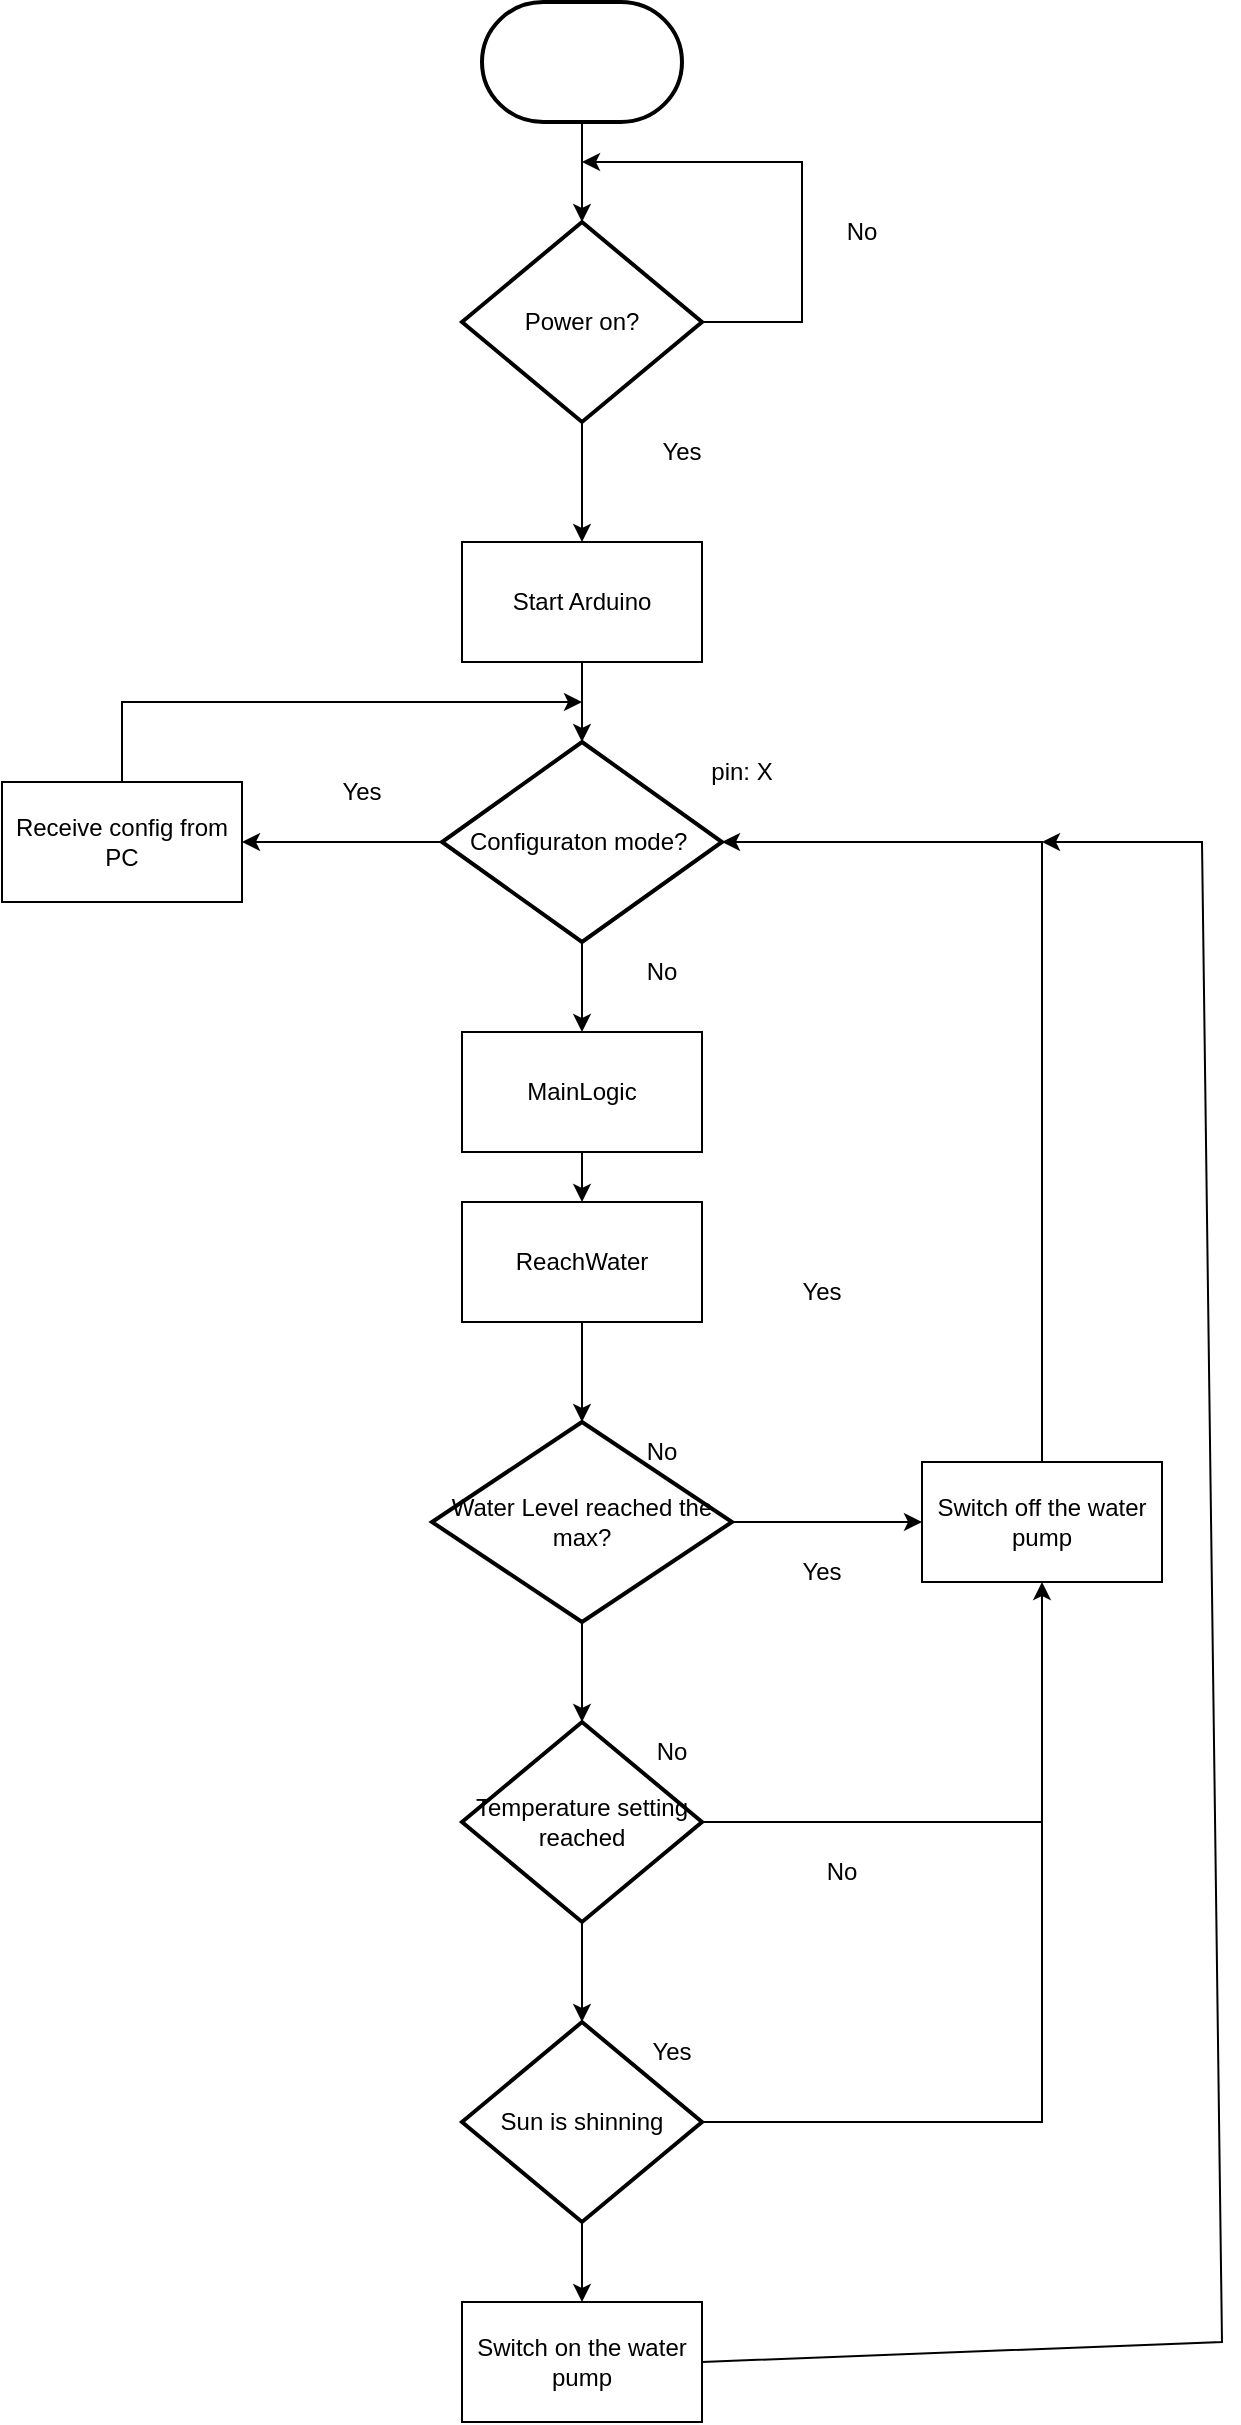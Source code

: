 <mxfile version="24.0.4" type="device">
  <diagram name="Page-1" id="yNYbuMme80xcPHQipdmm">
    <mxGraphModel dx="1420" dy="822" grid="1" gridSize="10" guides="1" tooltips="1" connect="1" arrows="1" fold="1" page="1" pageScale="1" pageWidth="827" pageHeight="1169" math="0" shadow="0">
      <root>
        <mxCell id="0" />
        <mxCell id="1" parent="0" />
        <mxCell id="hwvqLjOASp_te0Ma1rI8-5" value="" style="strokeWidth=2;html=1;shape=mxgraph.flowchart.terminator;whiteSpace=wrap;" parent="1" vertex="1">
          <mxGeometry x="330" y="70" width="100" height="60" as="geometry" />
        </mxCell>
        <mxCell id="hwvqLjOASp_te0Ma1rI8-6" value="Power on?" style="strokeWidth=2;html=1;shape=mxgraph.flowchart.decision;whiteSpace=wrap;" parent="1" vertex="1">
          <mxGeometry x="320" y="180" width="120" height="100" as="geometry" />
        </mxCell>
        <mxCell id="hwvqLjOASp_te0Ma1rI8-7" value="" style="endArrow=classic;html=1;rounded=0;exitX=0.5;exitY=1;exitDx=0;exitDy=0;exitPerimeter=0;entryX=0.5;entryY=0;entryDx=0;entryDy=0;" parent="1" source="hwvqLjOASp_te0Ma1rI8-6" target="hwvqLjOASp_te0Ma1rI8-8" edge="1">
          <mxGeometry width="50" height="50" relative="1" as="geometry">
            <mxPoint x="390" y="450" as="sourcePoint" />
            <mxPoint x="380" y="350" as="targetPoint" />
          </mxGeometry>
        </mxCell>
        <mxCell id="hwvqLjOASp_te0Ma1rI8-8" value="Start Arduino" style="rounded=0;whiteSpace=wrap;html=1;" parent="1" vertex="1">
          <mxGeometry x="320" y="340" width="120" height="60" as="geometry" />
        </mxCell>
        <mxCell id="hwvqLjOASp_te0Ma1rI8-11" value="Yes" style="text;html=1;align=center;verticalAlign=middle;whiteSpace=wrap;rounded=0;" parent="1" vertex="1">
          <mxGeometry x="400" y="280" width="60" height="30" as="geometry" />
        </mxCell>
        <mxCell id="hwvqLjOASp_te0Ma1rI8-12" value="" style="endArrow=classic;html=1;rounded=0;exitX=0.5;exitY=1;exitDx=0;exitDy=0;exitPerimeter=0;" parent="1" source="hwvqLjOASp_te0Ma1rI8-5" target="hwvqLjOASp_te0Ma1rI8-6" edge="1">
          <mxGeometry width="50" height="50" relative="1" as="geometry">
            <mxPoint x="390" y="450" as="sourcePoint" />
            <mxPoint x="440" y="400" as="targetPoint" />
          </mxGeometry>
        </mxCell>
        <mxCell id="hwvqLjOASp_te0Ma1rI8-13" value="" style="endArrow=classic;html=1;rounded=0;exitX=1;exitY=0.5;exitDx=0;exitDy=0;exitPerimeter=0;" parent="1" source="hwvqLjOASp_te0Ma1rI8-6" edge="1">
          <mxGeometry width="50" height="50" relative="1" as="geometry">
            <mxPoint x="390" y="450" as="sourcePoint" />
            <mxPoint x="380" y="150" as="targetPoint" />
            <Array as="points">
              <mxPoint x="490" y="230" />
              <mxPoint x="490" y="150" />
            </Array>
          </mxGeometry>
        </mxCell>
        <mxCell id="hwvqLjOASp_te0Ma1rI8-14" value="No" style="text;html=1;align=center;verticalAlign=middle;whiteSpace=wrap;rounded=0;" parent="1" vertex="1">
          <mxGeometry x="490" y="170" width="60" height="30" as="geometry" />
        </mxCell>
        <mxCell id="hwvqLjOASp_te0Ma1rI8-15" value="" style="endArrow=classic;html=1;rounded=0;exitX=0.5;exitY=1;exitDx=0;exitDy=0;entryX=0.5;entryY=0;entryDx=0;entryDy=0;entryPerimeter=0;" parent="1" source="hwvqLjOASp_te0Ma1rI8-8" target="hwvqLjOASp_te0Ma1rI8-16" edge="1">
          <mxGeometry width="50" height="50" relative="1" as="geometry">
            <mxPoint x="390" y="450" as="sourcePoint" />
            <mxPoint x="380" y="440" as="targetPoint" />
          </mxGeometry>
        </mxCell>
        <mxCell id="hwvqLjOASp_te0Ma1rI8-16" value="Configuraton mode?&amp;nbsp;" style="strokeWidth=2;html=1;shape=mxgraph.flowchart.decision;whiteSpace=wrap;" parent="1" vertex="1">
          <mxGeometry x="310" y="440" width="140" height="100" as="geometry" />
        </mxCell>
        <mxCell id="hwvqLjOASp_te0Ma1rI8-17" value="" style="endArrow=classic;html=1;rounded=0;exitX=0.5;exitY=1;exitDx=0;exitDy=0;exitPerimeter=0;entryX=0.5;entryY=0;entryDx=0;entryDy=0;" parent="1" source="hwvqLjOASp_te0Ma1rI8-16" target="hwvqLjOASp_te0Ma1rI8-19" edge="1">
          <mxGeometry width="50" height="50" relative="1" as="geometry">
            <mxPoint x="390" y="410" as="sourcePoint" />
            <mxPoint x="380" y="570" as="targetPoint" />
          </mxGeometry>
        </mxCell>
        <mxCell id="hwvqLjOASp_te0Ma1rI8-18" value="No" style="text;html=1;align=center;verticalAlign=middle;whiteSpace=wrap;rounded=0;" parent="1" vertex="1">
          <mxGeometry x="390" y="540" width="60" height="30" as="geometry" />
        </mxCell>
        <mxCell id="hwvqLjOASp_te0Ma1rI8-19" value="MainLogic" style="rounded=0;whiteSpace=wrap;html=1;" parent="1" vertex="1">
          <mxGeometry x="320" y="585" width="120" height="60" as="geometry" />
        </mxCell>
        <mxCell id="hwvqLjOASp_te0Ma1rI8-20" value="pin: X" style="text;html=1;align=center;verticalAlign=middle;whiteSpace=wrap;rounded=0;" parent="1" vertex="1">
          <mxGeometry x="430" y="440" width="60" height="30" as="geometry" />
        </mxCell>
        <mxCell id="hwvqLjOASp_te0Ma1rI8-22" value="Water Level reached the max?" style="strokeWidth=2;html=1;shape=mxgraph.flowchart.decision;whiteSpace=wrap;" parent="1" vertex="1">
          <mxGeometry x="305" y="780" width="150" height="100" as="geometry" />
        </mxCell>
        <mxCell id="hwvqLjOASp_te0Ma1rI8-23" value="" style="endArrow=classic;html=1;rounded=0;exitX=0.5;exitY=1;exitDx=0;exitDy=0;entryX=0.5;entryY=0;entryDx=0;entryDy=0;" parent="1" source="hwvqLjOASp_te0Ma1rI8-19" target="oQh8GvTE9qSFDxgU6qLr-1" edge="1">
          <mxGeometry width="50" height="50" relative="1" as="geometry">
            <mxPoint x="390" y="650" as="sourcePoint" />
            <mxPoint x="440" y="600" as="targetPoint" />
          </mxGeometry>
        </mxCell>
        <mxCell id="hwvqLjOASp_te0Ma1rI8-24" value="" style="endArrow=classic;html=1;rounded=0;exitX=1;exitY=0.5;exitDx=0;exitDy=0;exitPerimeter=0;entryX=0;entryY=0.5;entryDx=0;entryDy=0;" parent="1" source="hwvqLjOASp_te0Ma1rI8-22" target="hwvqLjOASp_te0Ma1rI8-39" edge="1">
          <mxGeometry width="50" height="50" relative="1" as="geometry">
            <mxPoint x="390" y="650" as="sourcePoint" />
            <mxPoint x="560" y="730" as="targetPoint" />
          </mxGeometry>
        </mxCell>
        <mxCell id="hwvqLjOASp_te0Ma1rI8-25" value="Yes" style="text;html=1;align=center;verticalAlign=middle;whiteSpace=wrap;rounded=0;" parent="1" vertex="1">
          <mxGeometry x="470" y="700" width="60" height="30" as="geometry" />
        </mxCell>
        <mxCell id="hwvqLjOASp_te0Ma1rI8-27" value="" style="endArrow=classic;html=1;rounded=0;exitX=0.5;exitY=1;exitDx=0;exitDy=0;exitPerimeter=0;entryX=0.5;entryY=0;entryDx=0;entryDy=0;entryPerimeter=0;" parent="1" source="hwvqLjOASp_te0Ma1rI8-22" target="hwvqLjOASp_te0Ma1rI8-29" edge="1">
          <mxGeometry width="50" height="50" relative="1" as="geometry">
            <mxPoint x="390" y="655" as="sourcePoint" />
            <mxPoint x="380" y="820" as="targetPoint" />
          </mxGeometry>
        </mxCell>
        <mxCell id="hwvqLjOASp_te0Ma1rI8-28" value="No" style="text;html=1;align=center;verticalAlign=middle;whiteSpace=wrap;rounded=0;" parent="1" vertex="1">
          <mxGeometry x="390" y="780" width="60" height="30" as="geometry" />
        </mxCell>
        <mxCell id="hwvqLjOASp_te0Ma1rI8-29" value="Temperature setting reached" style="strokeWidth=2;html=1;shape=mxgraph.flowchart.decision;whiteSpace=wrap;" parent="1" vertex="1">
          <mxGeometry x="320" y="930" width="120" height="100" as="geometry" />
        </mxCell>
        <mxCell id="hwvqLjOASp_te0Ma1rI8-30" value="" style="endArrow=classic;html=1;rounded=0;exitX=0.5;exitY=1;exitDx=0;exitDy=0;exitPerimeter=0;entryX=0.5;entryY=0;entryDx=0;entryDy=0;entryPerimeter=0;" parent="1" source="hwvqLjOASp_te0Ma1rI8-29" target="hwvqLjOASp_te0Ma1rI8-35" edge="1">
          <mxGeometry width="50" height="50" relative="1" as="geometry">
            <mxPoint x="480" y="950" as="sourcePoint" />
            <mxPoint x="380" y="970" as="targetPoint" />
          </mxGeometry>
        </mxCell>
        <mxCell id="hwvqLjOASp_te0Ma1rI8-31" value="No" style="text;html=1;align=center;verticalAlign=middle;whiteSpace=wrap;rounded=0;" parent="1" vertex="1">
          <mxGeometry x="395" y="930" width="60" height="30" as="geometry" />
        </mxCell>
        <mxCell id="hwvqLjOASp_te0Ma1rI8-32" value="" style="endArrow=classic;html=1;rounded=0;exitX=1;exitY=0.5;exitDx=0;exitDy=0;exitPerimeter=0;entryX=0.5;entryY=1;entryDx=0;entryDy=0;" parent="1" source="hwvqLjOASp_te0Ma1rI8-29" target="hwvqLjOASp_te0Ma1rI8-39" edge="1">
          <mxGeometry width="50" height="50" relative="1" as="geometry">
            <mxPoint x="465" y="740" as="sourcePoint" />
            <mxPoint x="610" y="790" as="targetPoint" />
            <Array as="points">
              <mxPoint x="610" y="980" />
            </Array>
          </mxGeometry>
        </mxCell>
        <mxCell id="hwvqLjOASp_te0Ma1rI8-33" value="Yes" style="text;html=1;align=center;verticalAlign=middle;whiteSpace=wrap;rounded=0;" parent="1" vertex="1">
          <mxGeometry x="470" y="840" width="60" height="30" as="geometry" />
        </mxCell>
        <mxCell id="hwvqLjOASp_te0Ma1rI8-35" value="Sun is shinning" style="strokeWidth=2;html=1;shape=mxgraph.flowchart.decision;whiteSpace=wrap;" parent="1" vertex="1">
          <mxGeometry x="320" y="1080" width="120" height="100" as="geometry" />
        </mxCell>
        <mxCell id="hwvqLjOASp_te0Ma1rI8-37" value="" style="endArrow=none;html=1;rounded=0;exitX=1;exitY=0.5;exitDx=0;exitDy=0;exitPerimeter=0;" parent="1" source="hwvqLjOASp_te0Ma1rI8-35" edge="1">
          <mxGeometry width="50" height="50" relative="1" as="geometry">
            <mxPoint x="560" y="820" as="sourcePoint" />
            <mxPoint x="610" y="880" as="targetPoint" />
            <Array as="points">
              <mxPoint x="610" y="1130" />
            </Array>
          </mxGeometry>
        </mxCell>
        <mxCell id="hwvqLjOASp_te0Ma1rI8-38" value="No" style="text;html=1;align=center;verticalAlign=middle;whiteSpace=wrap;rounded=0;" parent="1" vertex="1">
          <mxGeometry x="480" y="990" width="60" height="30" as="geometry" />
        </mxCell>
        <mxCell id="hwvqLjOASp_te0Ma1rI8-39" value="Switch off the water pump" style="rounded=0;whiteSpace=wrap;html=1;" parent="1" vertex="1">
          <mxGeometry x="550" y="800" width="120" height="60" as="geometry" />
        </mxCell>
        <mxCell id="hwvqLjOASp_te0Ma1rI8-40" value="" style="endArrow=classic;html=1;rounded=0;exitX=0.5;exitY=0;exitDx=0;exitDy=0;entryX=1;entryY=0.5;entryDx=0;entryDy=0;entryPerimeter=0;" parent="1" source="hwvqLjOASp_te0Ma1rI8-39" target="hwvqLjOASp_te0Ma1rI8-16" edge="1">
          <mxGeometry width="50" height="50" relative="1" as="geometry">
            <mxPoint x="630" y="810" as="sourcePoint" />
            <mxPoint x="380" y="660" as="targetPoint" />
            <Array as="points">
              <mxPoint x="610" y="660" />
              <mxPoint x="610" y="490" />
            </Array>
          </mxGeometry>
        </mxCell>
        <mxCell id="hwvqLjOASp_te0Ma1rI8-41" value="" style="endArrow=classic;html=1;rounded=0;exitX=0.5;exitY=1;exitDx=0;exitDy=0;exitPerimeter=0;entryX=0.5;entryY=0;entryDx=0;entryDy=0;" parent="1" source="hwvqLjOASp_te0Ma1rI8-35" edge="1" target="hwvqLjOASp_te0Ma1rI8-43">
          <mxGeometry width="50" height="50" relative="1" as="geometry">
            <mxPoint x="560" y="820" as="sourcePoint" />
            <mxPoint x="380" y="1120" as="targetPoint" />
          </mxGeometry>
        </mxCell>
        <mxCell id="hwvqLjOASp_te0Ma1rI8-42" value="Yes" style="text;html=1;align=center;verticalAlign=middle;whiteSpace=wrap;rounded=0;" parent="1" vertex="1">
          <mxGeometry x="395" y="1080" width="60" height="30" as="geometry" />
        </mxCell>
        <mxCell id="hwvqLjOASp_te0Ma1rI8-43" value="Switch on the water pump" style="rounded=0;whiteSpace=wrap;html=1;" parent="1" vertex="1">
          <mxGeometry x="320" y="1220" width="120" height="60" as="geometry" />
        </mxCell>
        <mxCell id="hwvqLjOASp_te0Ma1rI8-44" value="" style="endArrow=classic;html=1;rounded=0;exitX=1;exitY=0.5;exitDx=0;exitDy=0;" parent="1" source="hwvqLjOASp_te0Ma1rI8-43" edge="1">
          <mxGeometry width="50" height="50" relative="1" as="geometry">
            <mxPoint x="560" y="920" as="sourcePoint" />
            <mxPoint x="610" y="490" as="targetPoint" />
            <Array as="points">
              <mxPoint x="700" y="1240" />
              <mxPoint x="690" y="490" />
            </Array>
          </mxGeometry>
        </mxCell>
        <mxCell id="hwvqLjOASp_te0Ma1rI8-45" value="" style="endArrow=classic;html=1;rounded=0;exitX=0;exitY=0.5;exitDx=0;exitDy=0;exitPerimeter=0;" parent="1" source="hwvqLjOASp_te0Ma1rI8-16" target="hwvqLjOASp_te0Ma1rI8-47" edge="1">
          <mxGeometry width="50" height="50" relative="1" as="geometry">
            <mxPoint x="560" y="520" as="sourcePoint" />
            <mxPoint x="530" y="490" as="targetPoint" />
          </mxGeometry>
        </mxCell>
        <mxCell id="hwvqLjOASp_te0Ma1rI8-46" value="Yes" style="text;html=1;align=center;verticalAlign=middle;whiteSpace=wrap;rounded=0;" parent="1" vertex="1">
          <mxGeometry x="240" y="450" width="60" height="30" as="geometry" />
        </mxCell>
        <mxCell id="hwvqLjOASp_te0Ma1rI8-47" value="Receive config from PC" style="rounded=0;whiteSpace=wrap;html=1;" parent="1" vertex="1">
          <mxGeometry x="90" y="460" width="120" height="60" as="geometry" />
        </mxCell>
        <mxCell id="hwvqLjOASp_te0Ma1rI8-48" value="" style="endArrow=classic;html=1;rounded=0;exitX=0.5;exitY=0;exitDx=0;exitDy=0;" parent="1" source="hwvqLjOASp_te0Ma1rI8-47" edge="1">
          <mxGeometry width="50" height="50" relative="1" as="geometry">
            <mxPoint x="560" y="520" as="sourcePoint" />
            <mxPoint x="380" y="420" as="targetPoint" />
            <Array as="points">
              <mxPoint x="150" y="420" />
            </Array>
          </mxGeometry>
        </mxCell>
        <mxCell id="oQh8GvTE9qSFDxgU6qLr-1" value="ReachWater" style="rounded=0;whiteSpace=wrap;html=1;" vertex="1" parent="1">
          <mxGeometry x="320" y="670" width="120" height="60" as="geometry" />
        </mxCell>
        <mxCell id="oQh8GvTE9qSFDxgU6qLr-3" value="" style="endArrow=classic;html=1;rounded=0;exitX=0.5;exitY=1;exitDx=0;exitDy=0;entryX=0.5;entryY=0;entryDx=0;entryDy=0;entryPerimeter=0;" edge="1" parent="1" source="oQh8GvTE9qSFDxgU6qLr-1" target="hwvqLjOASp_te0Ma1rI8-22">
          <mxGeometry width="50" height="50" relative="1" as="geometry">
            <mxPoint x="520" y="920" as="sourcePoint" />
            <mxPoint x="570" y="870" as="targetPoint" />
          </mxGeometry>
        </mxCell>
      </root>
    </mxGraphModel>
  </diagram>
</mxfile>
